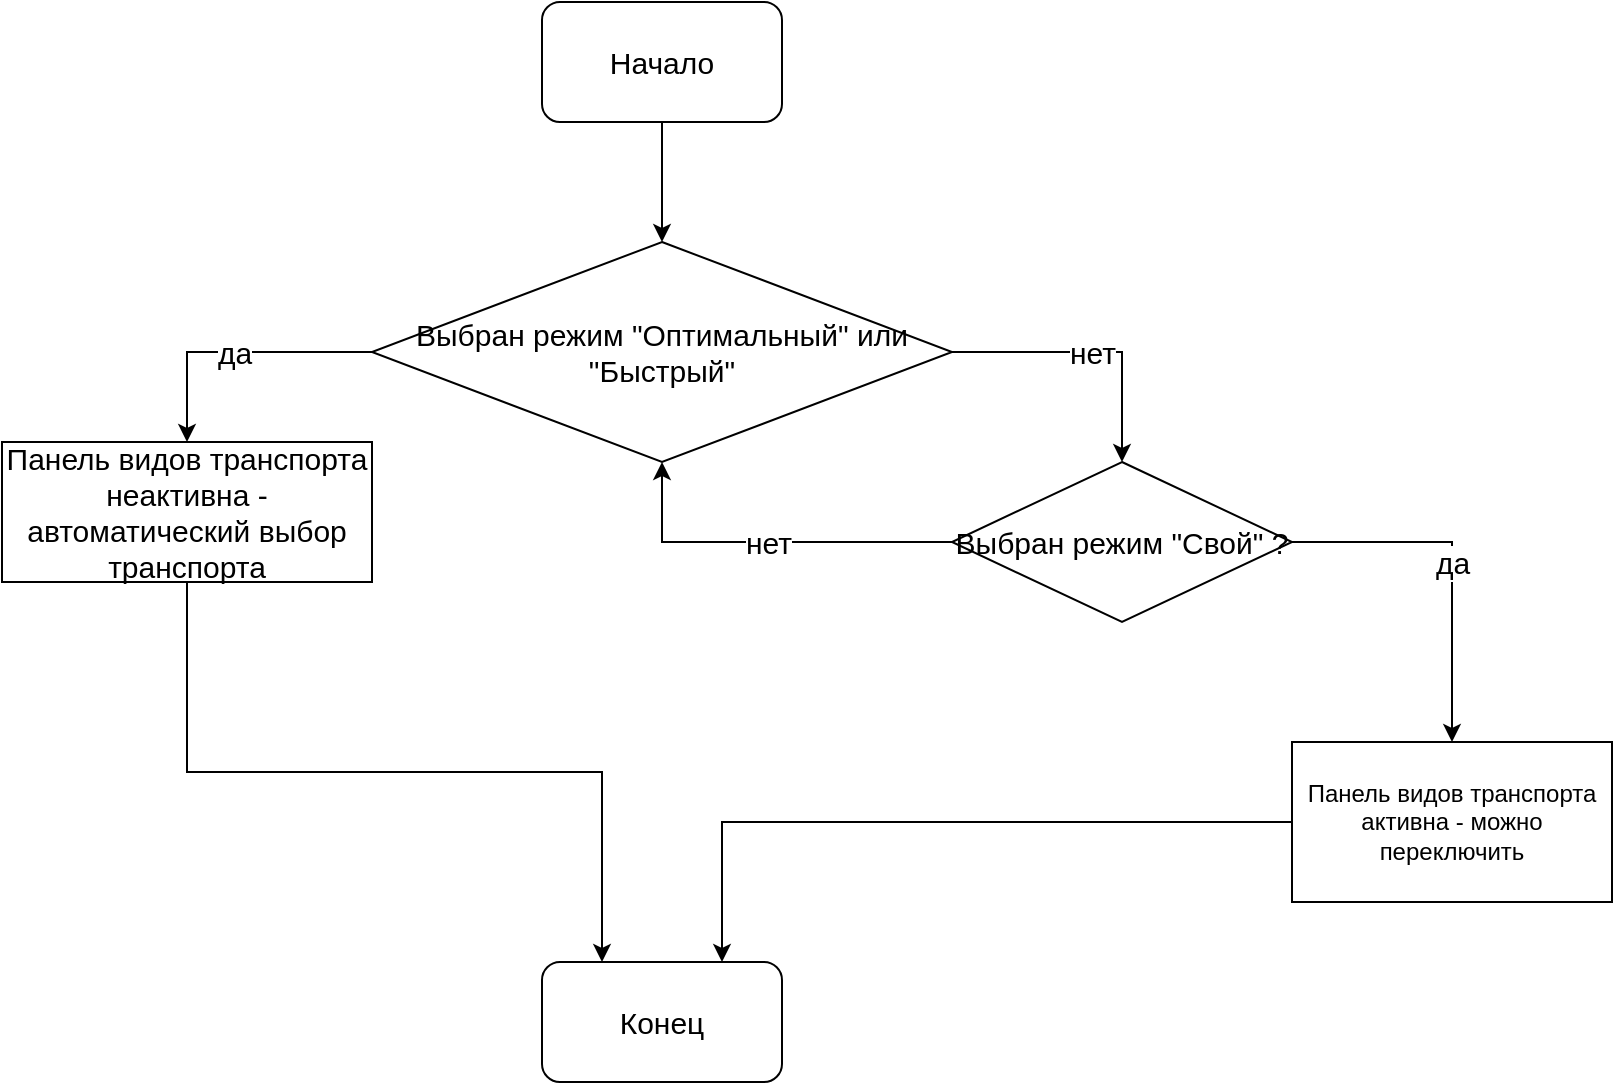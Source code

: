 <mxfile version="13.7.9" type="github">
  <diagram id="5nucG4Uui7GERJchGJ_Y" name="Page-1">
    <mxGraphModel dx="1487" dy="706" grid="1" gridSize="10" guides="1" tooltips="1" connect="1" arrows="1" fold="1" page="1" pageScale="1" pageWidth="850" pageHeight="1100" math="0" shadow="0">
      <root>
        <mxCell id="0" />
        <mxCell id="1" parent="0" />
        <mxCell id="d5s3h0zgswfP4mPDKpeL-4" style="edgeStyle=orthogonalEdgeStyle;rounded=0;orthogonalLoop=1;jettySize=auto;html=1;exitX=0.5;exitY=1;exitDx=0;exitDy=0;entryX=0.5;entryY=0;entryDx=0;entryDy=0;fontSize=15;" edge="1" parent="1" source="d5s3h0zgswfP4mPDKpeL-1" target="d5s3h0zgswfP4mPDKpeL-3">
          <mxGeometry relative="1" as="geometry" />
        </mxCell>
        <mxCell id="d5s3h0zgswfP4mPDKpeL-1" value="Начало" style="rounded=1;whiteSpace=wrap;html=1;fontSize=15;" vertex="1" parent="1">
          <mxGeometry x="250" width="120" height="60" as="geometry" />
        </mxCell>
        <mxCell id="d5s3h0zgswfP4mPDKpeL-7" value="да" style="edgeStyle=orthogonalEdgeStyle;rounded=0;orthogonalLoop=1;jettySize=auto;html=1;exitX=0;exitY=0.5;exitDx=0;exitDy=0;fontSize=15;entryX=0.5;entryY=0;entryDx=0;entryDy=0;" edge="1" parent="1" source="d5s3h0zgswfP4mPDKpeL-3" target="d5s3h0zgswfP4mPDKpeL-12">
          <mxGeometry relative="1" as="geometry">
            <mxPoint x="95" y="240" as="targetPoint" />
          </mxGeometry>
        </mxCell>
        <mxCell id="d5s3h0zgswfP4mPDKpeL-8" value="нет" style="edgeStyle=orthogonalEdgeStyle;rounded=0;orthogonalLoop=1;jettySize=auto;html=1;exitX=1;exitY=0.5;exitDx=0;exitDy=0;fontSize=15;entryX=0.5;entryY=0;entryDx=0;entryDy=0;" edge="1" parent="1" source="d5s3h0zgswfP4mPDKpeL-3" target="d5s3h0zgswfP4mPDKpeL-13">
          <mxGeometry relative="1" as="geometry">
            <mxPoint x="515" y="230" as="targetPoint" />
          </mxGeometry>
        </mxCell>
        <mxCell id="d5s3h0zgswfP4mPDKpeL-3" value="Выбран режим &quot;Оптимальный&quot; или &quot;Быстрый&quot;" style="rhombus;whiteSpace=wrap;html=1;fontSize=15;" vertex="1" parent="1">
          <mxGeometry x="165" y="120" width="290" height="110" as="geometry" />
        </mxCell>
        <mxCell id="d5s3h0zgswfP4mPDKpeL-18" style="edgeStyle=orthogonalEdgeStyle;rounded=0;orthogonalLoop=1;jettySize=auto;html=1;exitX=0.5;exitY=1;exitDx=0;exitDy=0;entryX=0.25;entryY=0;entryDx=0;entryDy=0;fontSize=15;" edge="1" parent="1" source="d5s3h0zgswfP4mPDKpeL-12" target="d5s3h0zgswfP4mPDKpeL-17">
          <mxGeometry relative="1" as="geometry" />
        </mxCell>
        <mxCell id="d5s3h0zgswfP4mPDKpeL-12" value="Панель видов транспорта неактивна - автоматический выбор транспорта" style="rounded=0;whiteSpace=wrap;html=1;fontSize=15;" vertex="1" parent="1">
          <mxGeometry x="-20" y="220" width="185" height="70" as="geometry" />
        </mxCell>
        <mxCell id="d5s3h0zgswfP4mPDKpeL-14" value="да" style="edgeStyle=orthogonalEdgeStyle;rounded=0;orthogonalLoop=1;jettySize=auto;html=1;exitX=1;exitY=0.5;exitDx=0;exitDy=0;fontSize=15;" edge="1" parent="1" source="d5s3h0zgswfP4mPDKpeL-13" target="d5s3h0zgswfP4mPDKpeL-15">
          <mxGeometry relative="1" as="geometry">
            <mxPoint x="690" y="280" as="targetPoint" />
          </mxGeometry>
        </mxCell>
        <mxCell id="d5s3h0zgswfP4mPDKpeL-16" value="нет" style="edgeStyle=orthogonalEdgeStyle;rounded=0;orthogonalLoop=1;jettySize=auto;html=1;exitX=0;exitY=0.5;exitDx=0;exitDy=0;fontSize=15;entryX=0.5;entryY=1;entryDx=0;entryDy=0;" edge="1" parent="1" source="d5s3h0zgswfP4mPDKpeL-13" target="d5s3h0zgswfP4mPDKpeL-3">
          <mxGeometry relative="1" as="geometry">
            <mxPoint x="330" y="270" as="targetPoint" />
          </mxGeometry>
        </mxCell>
        <mxCell id="d5s3h0zgswfP4mPDKpeL-13" value="Выбран режим &quot;Свой&quot; ?" style="rhombus;whiteSpace=wrap;html=1;fontSize=15;" vertex="1" parent="1">
          <mxGeometry x="455" y="230" width="170" height="80" as="geometry" />
        </mxCell>
        <mxCell id="d5s3h0zgswfP4mPDKpeL-19" style="edgeStyle=orthogonalEdgeStyle;rounded=0;orthogonalLoop=1;jettySize=auto;html=1;exitX=0;exitY=0.5;exitDx=0;exitDy=0;entryX=0.75;entryY=0;entryDx=0;entryDy=0;fontSize=15;" edge="1" parent="1" source="d5s3h0zgswfP4mPDKpeL-15" target="d5s3h0zgswfP4mPDKpeL-17">
          <mxGeometry relative="1" as="geometry" />
        </mxCell>
        <mxCell id="d5s3h0zgswfP4mPDKpeL-15" value="Панель видов транспорта активна - можно переключить" style="rounded=0;whiteSpace=wrap;html=1;" vertex="1" parent="1">
          <mxGeometry x="625" y="370" width="160" height="80" as="geometry" />
        </mxCell>
        <mxCell id="d5s3h0zgswfP4mPDKpeL-17" value="Конец" style="rounded=1;whiteSpace=wrap;html=1;fontSize=15;" vertex="1" parent="1">
          <mxGeometry x="250" y="480" width="120" height="60" as="geometry" />
        </mxCell>
      </root>
    </mxGraphModel>
  </diagram>
</mxfile>
